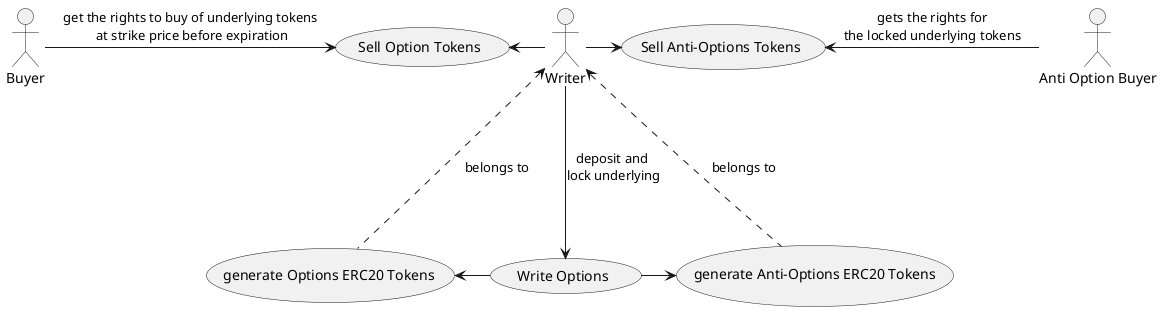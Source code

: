 @startuml
:Writer: as Writer
(Write Options) as (write)
(generate Options ERC20 Tokens) as (genOpts)
(generate Anti-Options ERC20 Tokens) as (genAntiOpts)

Writer -down-> (write): deposit and \nlock underlying

(write) -left-> (genOpts)

(write) -right-> (genAntiOpts)

(genOpts) .up..> Writer: belongs to
(genAntiOpts) .up..> Writer: belongs to

(Sell Option Tokens) as sellOpts
(Sell Anti-Options Tokens) as sellAntiOpts

Writer -left-> sellOpts
sellOpts <-left- Buyer: get the rights to buy of underlying tokens\n at strike price before expiration
Writer -right-> sellAntiOpts
sellAntiOpts <-right- :Anti Option Buyer: :  gets the rights for\nthe locked underlying tokens


@enduml
